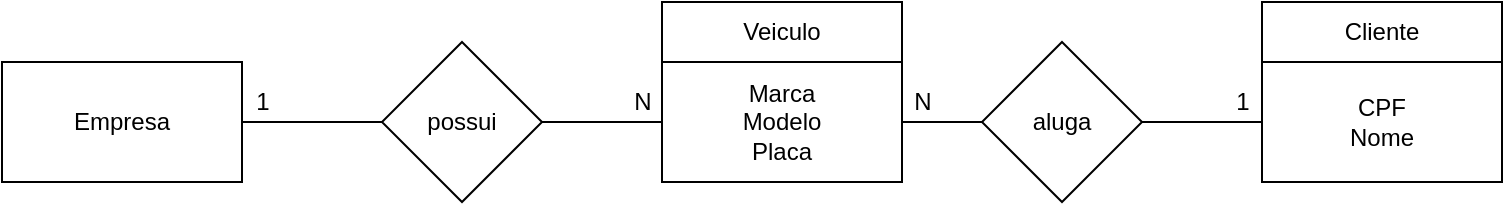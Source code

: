 <mxfile version="14.4.2" type="device"><diagram id="d5qKwJqsXoHzrfi8XNTl" name="Page-1"><mxGraphModel dx="1038" dy="523" grid="1" gridSize="10" guides="1" tooltips="1" connect="1" arrows="1" fold="1" page="1" pageScale="1" pageWidth="827" pageHeight="1169" math="0" shadow="0"><root><mxCell id="0"/><mxCell id="1" parent="0"/><mxCell id="l5OwSqyrUHNOS7OqP8MC-2" style="edgeStyle=orthogonalEdgeStyle;rounded=0;orthogonalLoop=1;jettySize=auto;html=1;exitX=1;exitY=0.5;exitDx=0;exitDy=0;endArrow=none;endFill=0;" parent="1" source="l5OwSqyrUHNOS7OqP8MC-1" edge="1"><mxGeometry relative="1" as="geometry"><mxPoint x="250" y="110" as="targetPoint"/></mxGeometry></mxCell><mxCell id="l5OwSqyrUHNOS7OqP8MC-1" value="Empresa" style="rounded=0;whiteSpace=wrap;html=1;" parent="1" vertex="1"><mxGeometry x="60" y="80" width="120" height="60" as="geometry"/></mxCell><mxCell id="l5OwSqyrUHNOS7OqP8MC-8" style="edgeStyle=orthogonalEdgeStyle;rounded=0;orthogonalLoop=1;jettySize=auto;html=1;exitX=1;exitY=0.5;exitDx=0;exitDy=0;entryX=0;entryY=0.5;entryDx=0;entryDy=0;endArrow=none;endFill=0;" parent="1" source="l5OwSqyrUHNOS7OqP8MC-3" target="l5OwSqyrUHNOS7OqP8MC-7" edge="1"><mxGeometry relative="1" as="geometry"/></mxCell><mxCell id="l5OwSqyrUHNOS7OqP8MC-3" value="possui" style="rhombus;whiteSpace=wrap;html=1;" parent="1" vertex="1"><mxGeometry x="250" y="70" width="80" height="80" as="geometry"/></mxCell><mxCell id="l5OwSqyrUHNOS7OqP8MC-4" value="1" style="text;html=1;align=center;verticalAlign=middle;resizable=0;points=[];autosize=1;" parent="1" vertex="1"><mxGeometry x="180" y="90" width="20" height="20" as="geometry"/></mxCell><mxCell id="l5OwSqyrUHNOS7OqP8MC-5" value="Veiculo" style="rounded=0;whiteSpace=wrap;html=1;" parent="1" vertex="1"><mxGeometry x="390" y="50" width="120" height="30" as="geometry"/></mxCell><mxCell id="l5OwSqyrUHNOS7OqP8MC-7" value="&lt;span&gt;Marca&lt;/span&gt;&lt;br&gt;&lt;span&gt;Modelo&lt;/span&gt;&lt;br&gt;&lt;span&gt;Placa&lt;/span&gt;" style="rounded=0;whiteSpace=wrap;html=1;" parent="1" vertex="1"><mxGeometry x="390" y="80" width="120" height="60" as="geometry"/></mxCell><mxCell id="l5OwSqyrUHNOS7OqP8MC-9" value="N" style="text;html=1;align=center;verticalAlign=middle;resizable=0;points=[];autosize=1;" parent="1" vertex="1"><mxGeometry x="370" y="90" width="20" height="20" as="geometry"/></mxCell><mxCell id="l5OwSqyrUHNOS7OqP8MC-11" value="Cliente" style="rounded=0;whiteSpace=wrap;html=1;" parent="1" vertex="1"><mxGeometry x="690" y="50" width="120" height="30" as="geometry"/></mxCell><mxCell id="l5OwSqyrUHNOS7OqP8MC-12" value="CPF&lt;br&gt;Nome" style="rounded=0;whiteSpace=wrap;html=1;" parent="1" vertex="1"><mxGeometry x="690" y="80" width="120" height="60" as="geometry"/></mxCell><mxCell id="l5OwSqyrUHNOS7OqP8MC-21" style="edgeStyle=orthogonalEdgeStyle;rounded=0;orthogonalLoop=1;jettySize=auto;html=1;exitX=1;exitY=0.5;exitDx=0;exitDy=0;entryX=0;entryY=0.5;entryDx=0;entryDy=0;endArrow=none;endFill=0;" parent="1" source="l5OwSqyrUHNOS7OqP8MC-13" target="l5OwSqyrUHNOS7OqP8MC-12" edge="1"><mxGeometry relative="1" as="geometry"/></mxCell><mxCell id="l5OwSqyrUHNOS7OqP8MC-22" style="edgeStyle=orthogonalEdgeStyle;rounded=0;orthogonalLoop=1;jettySize=auto;html=1;exitX=0;exitY=0.5;exitDx=0;exitDy=0;entryX=1;entryY=0.5;entryDx=0;entryDy=0;endArrow=none;endFill=0;" parent="1" source="l5OwSqyrUHNOS7OqP8MC-13" target="l5OwSqyrUHNOS7OqP8MC-7" edge="1"><mxGeometry relative="1" as="geometry"/></mxCell><mxCell id="l5OwSqyrUHNOS7OqP8MC-13" value="aluga" style="rhombus;whiteSpace=wrap;html=1;" parent="1" vertex="1"><mxGeometry x="550" y="70" width="80" height="80" as="geometry"/></mxCell><mxCell id="l5OwSqyrUHNOS7OqP8MC-18" value="1" style="text;html=1;align=center;verticalAlign=middle;resizable=0;points=[];autosize=1;" parent="1" vertex="1"><mxGeometry x="670" y="90" width="20" height="20" as="geometry"/></mxCell><mxCell id="l5OwSqyrUHNOS7OqP8MC-19" value="N" style="text;html=1;align=center;verticalAlign=middle;resizable=0;points=[];autosize=1;" parent="1" vertex="1"><mxGeometry x="510" y="90" width="20" height="20" as="geometry"/></mxCell></root></mxGraphModel></diagram></mxfile>